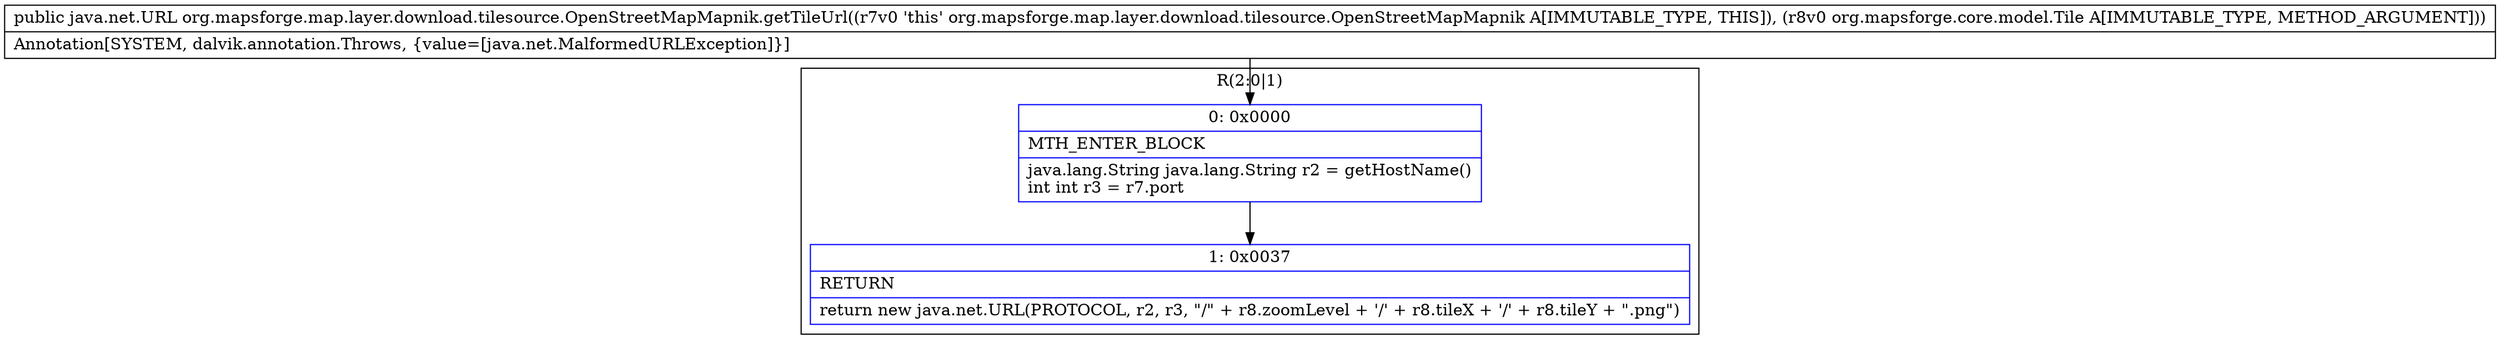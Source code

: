 digraph "CFG fororg.mapsforge.map.layer.download.tilesource.OpenStreetMapMapnik.getTileUrl(Lorg\/mapsforge\/core\/model\/Tile;)Ljava\/net\/URL;" {
subgraph cluster_Region_944112282 {
label = "R(2:0|1)";
node [shape=record,color=blue];
Node_0 [shape=record,label="{0\:\ 0x0000|MTH_ENTER_BLOCK\l|java.lang.String java.lang.String r2 = getHostName()\lint int r3 = r7.port\l}"];
Node_1 [shape=record,label="{1\:\ 0x0037|RETURN\l|return new java.net.URL(PROTOCOL, r2, r3, \"\/\" + r8.zoomLevel + '\/' + r8.tileX + '\/' + r8.tileY + \".png\")\l}"];
}
MethodNode[shape=record,label="{public java.net.URL org.mapsforge.map.layer.download.tilesource.OpenStreetMapMapnik.getTileUrl((r7v0 'this' org.mapsforge.map.layer.download.tilesource.OpenStreetMapMapnik A[IMMUTABLE_TYPE, THIS]), (r8v0 org.mapsforge.core.model.Tile A[IMMUTABLE_TYPE, METHOD_ARGUMENT]))  | Annotation[SYSTEM, dalvik.annotation.Throws, \{value=[java.net.MalformedURLException]\}]\l}"];
MethodNode -> Node_0;
Node_0 -> Node_1;
}

